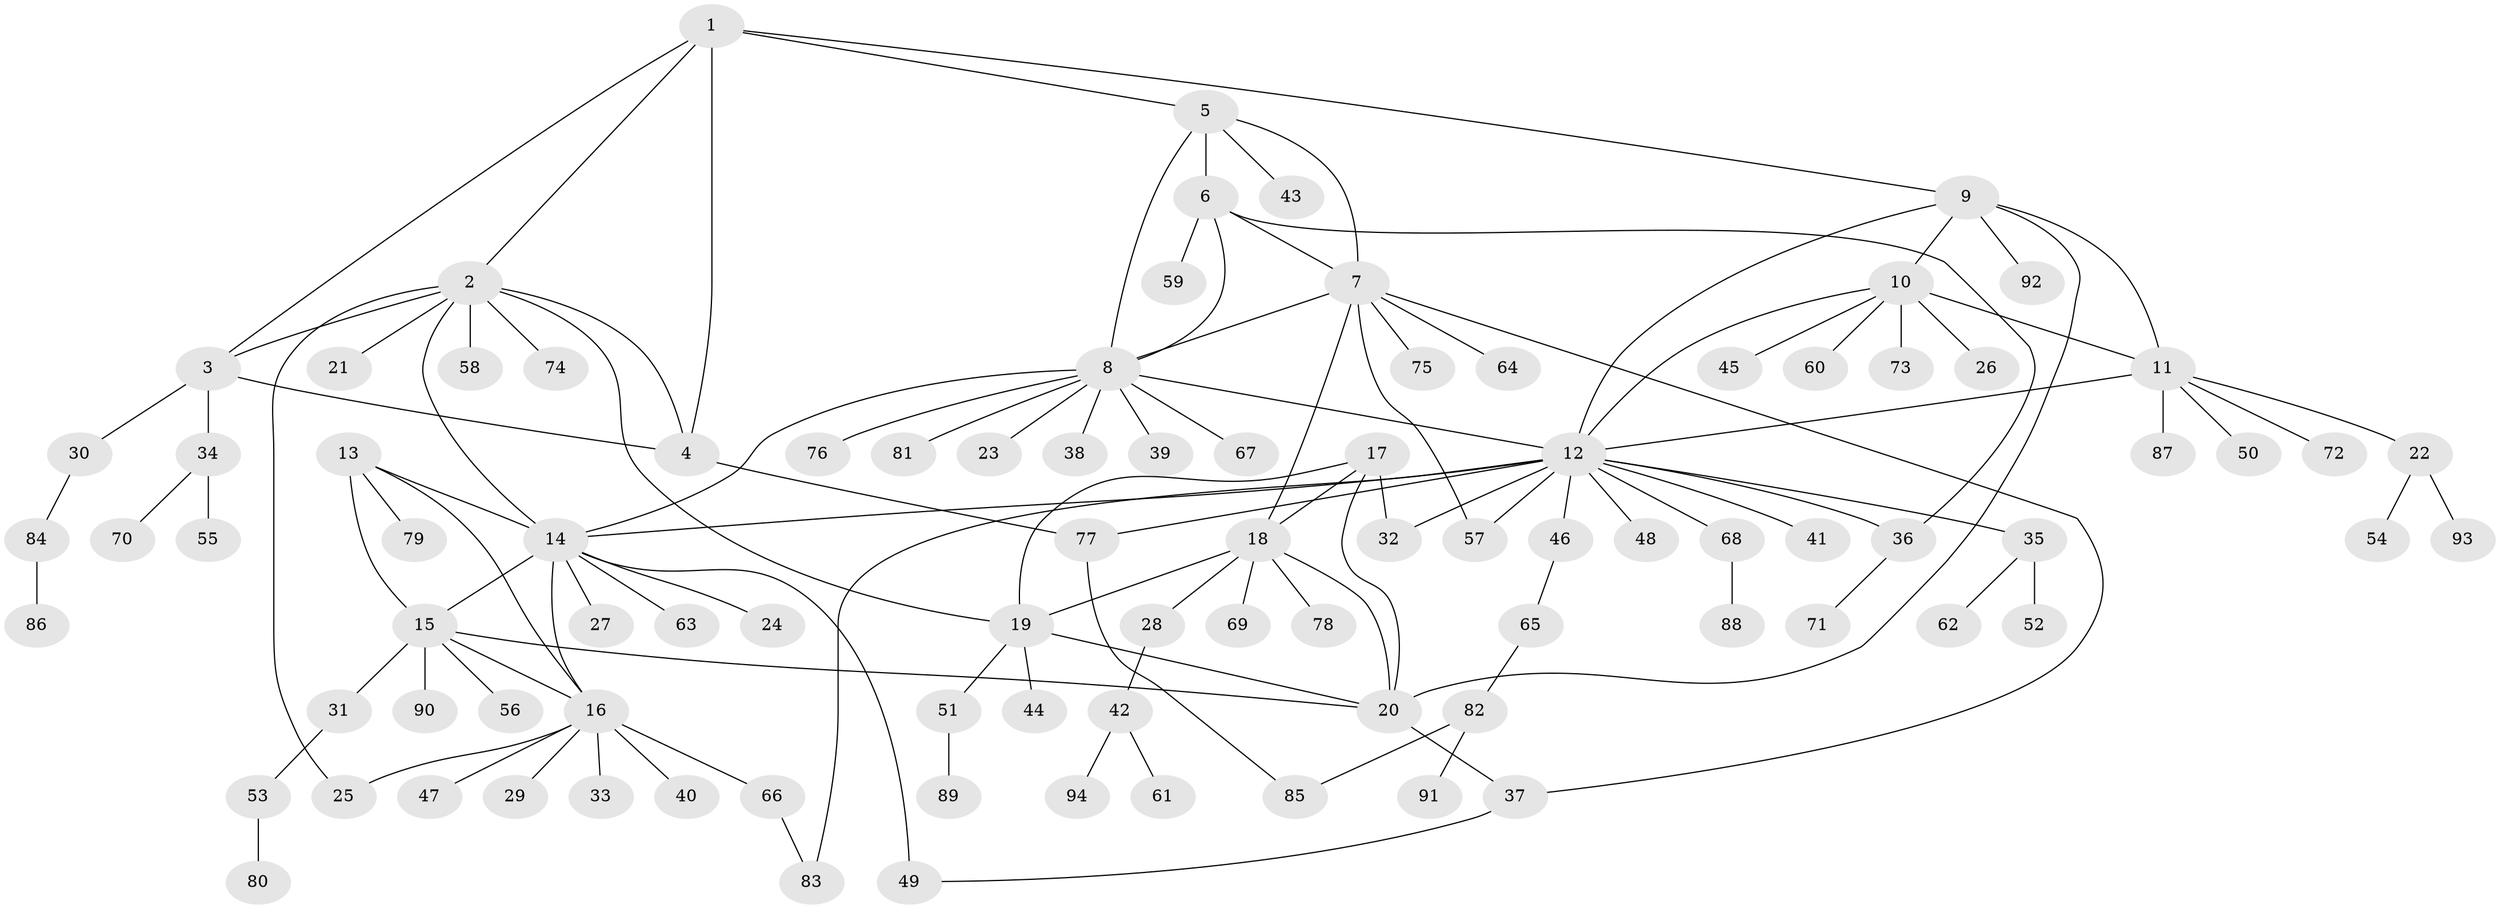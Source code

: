 // coarse degree distribution, {6: 0.06382978723404255, 4: 0.1276595744680851, 3: 0.0851063829787234, 11: 0.0425531914893617, 5: 0.06382978723404255, 8: 0.02127659574468085, 2: 0.19148936170212766, 1: 0.40425531914893614}
// Generated by graph-tools (version 1.1) at 2025/52/03/04/25 22:52:43]
// undirected, 94 vertices, 123 edges
graph export_dot {
  node [color=gray90,style=filled];
  1;
  2;
  3;
  4;
  5;
  6;
  7;
  8;
  9;
  10;
  11;
  12;
  13;
  14;
  15;
  16;
  17;
  18;
  19;
  20;
  21;
  22;
  23;
  24;
  25;
  26;
  27;
  28;
  29;
  30;
  31;
  32;
  33;
  34;
  35;
  36;
  37;
  38;
  39;
  40;
  41;
  42;
  43;
  44;
  45;
  46;
  47;
  48;
  49;
  50;
  51;
  52;
  53;
  54;
  55;
  56;
  57;
  58;
  59;
  60;
  61;
  62;
  63;
  64;
  65;
  66;
  67;
  68;
  69;
  70;
  71;
  72;
  73;
  74;
  75;
  76;
  77;
  78;
  79;
  80;
  81;
  82;
  83;
  84;
  85;
  86;
  87;
  88;
  89;
  90;
  91;
  92;
  93;
  94;
  1 -- 2;
  1 -- 3;
  1 -- 4;
  1 -- 5;
  1 -- 9;
  2 -- 3;
  2 -- 4;
  2 -- 14;
  2 -- 19;
  2 -- 21;
  2 -- 25;
  2 -- 58;
  2 -- 74;
  3 -- 4;
  3 -- 30;
  3 -- 34;
  4 -- 77;
  5 -- 6;
  5 -- 7;
  5 -- 8;
  5 -- 43;
  6 -- 7;
  6 -- 8;
  6 -- 36;
  6 -- 59;
  7 -- 8;
  7 -- 18;
  7 -- 37;
  7 -- 57;
  7 -- 64;
  7 -- 75;
  8 -- 12;
  8 -- 14;
  8 -- 23;
  8 -- 38;
  8 -- 39;
  8 -- 67;
  8 -- 76;
  8 -- 81;
  9 -- 10;
  9 -- 11;
  9 -- 12;
  9 -- 20;
  9 -- 92;
  10 -- 11;
  10 -- 12;
  10 -- 26;
  10 -- 45;
  10 -- 60;
  10 -- 73;
  11 -- 12;
  11 -- 22;
  11 -- 50;
  11 -- 72;
  11 -- 87;
  12 -- 14;
  12 -- 32;
  12 -- 35;
  12 -- 36;
  12 -- 41;
  12 -- 46;
  12 -- 48;
  12 -- 57;
  12 -- 68;
  12 -- 77;
  12 -- 83;
  13 -- 14;
  13 -- 15;
  13 -- 16;
  13 -- 79;
  14 -- 15;
  14 -- 16;
  14 -- 24;
  14 -- 27;
  14 -- 49;
  14 -- 63;
  15 -- 16;
  15 -- 20;
  15 -- 31;
  15 -- 56;
  15 -- 90;
  16 -- 25;
  16 -- 29;
  16 -- 33;
  16 -- 40;
  16 -- 47;
  16 -- 66;
  17 -- 18;
  17 -- 19;
  17 -- 20;
  17 -- 32;
  18 -- 19;
  18 -- 20;
  18 -- 28;
  18 -- 69;
  18 -- 78;
  19 -- 20;
  19 -- 44;
  19 -- 51;
  20 -- 37;
  22 -- 54;
  22 -- 93;
  28 -- 42;
  30 -- 84;
  31 -- 53;
  34 -- 55;
  34 -- 70;
  35 -- 52;
  35 -- 62;
  36 -- 71;
  37 -- 49;
  42 -- 61;
  42 -- 94;
  46 -- 65;
  51 -- 89;
  53 -- 80;
  65 -- 82;
  66 -- 83;
  68 -- 88;
  77 -- 85;
  82 -- 85;
  82 -- 91;
  84 -- 86;
}
